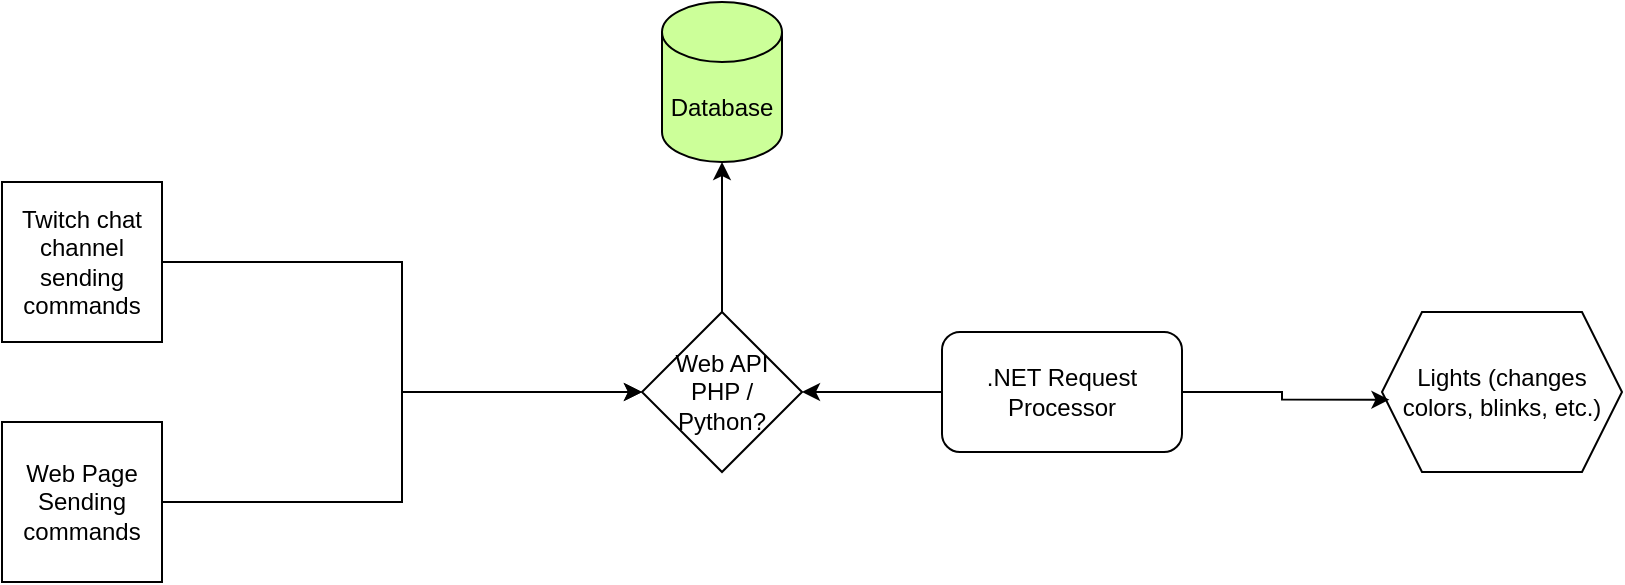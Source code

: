 <mxfile version="16.0.2" type="device"><diagram id="ozMf0sGtDxzsznlPEMvT" name="Page-1"><mxGraphModel dx="1178" dy="700" grid="1" gridSize="10" guides="1" tooltips="1" connect="1" arrows="1" fold="1" page="1" pageScale="1" pageWidth="1100" pageHeight="850" math="0" shadow="0"><root><mxCell id="0"/><mxCell id="1" parent="0"/><mxCell id="EzQLHM80oU6yWuCcW-1o-1" value="Lights (changes colors, blinks, etc.)" style="shape=hexagon;perimeter=hexagonPerimeter2;whiteSpace=wrap;html=1;fixedSize=1;" vertex="1" parent="1"><mxGeometry x="840" y="345" width="120" height="80" as="geometry"/></mxCell><mxCell id="EzQLHM80oU6yWuCcW-1o-10" style="edgeStyle=orthogonalEdgeStyle;rounded=0;orthogonalLoop=1;jettySize=auto;html=1;entryX=0;entryY=0.5;entryDx=0;entryDy=0;" edge="1" parent="1" source="EzQLHM80oU6yWuCcW-1o-2" target="EzQLHM80oU6yWuCcW-1o-6"><mxGeometry relative="1" as="geometry"/></mxCell><mxCell id="EzQLHM80oU6yWuCcW-1o-2" value="Web Page&lt;br&gt;Sending commands" style="whiteSpace=wrap;html=1;aspect=fixed;" vertex="1" parent="1"><mxGeometry x="150" y="400" width="80" height="80" as="geometry"/></mxCell><mxCell id="EzQLHM80oU6yWuCcW-1o-9" style="edgeStyle=orthogonalEdgeStyle;rounded=0;orthogonalLoop=1;jettySize=auto;html=1;entryX=0;entryY=0.5;entryDx=0;entryDy=0;" edge="1" parent="1" source="EzQLHM80oU6yWuCcW-1o-3" target="EzQLHM80oU6yWuCcW-1o-6"><mxGeometry relative="1" as="geometry"/></mxCell><mxCell id="EzQLHM80oU6yWuCcW-1o-3" value="Twitch chat channel sending commands" style="whiteSpace=wrap;html=1;aspect=fixed;" vertex="1" parent="1"><mxGeometry x="150" y="280" width="80" height="80" as="geometry"/></mxCell><mxCell id="EzQLHM80oU6yWuCcW-1o-5" value="Database" style="shape=cylinder3;whiteSpace=wrap;html=1;boundedLbl=1;backgroundOutline=1;size=15;fillColor=#CCFF99;" vertex="1" parent="1"><mxGeometry x="480" y="190" width="60" height="80" as="geometry"/></mxCell><mxCell id="EzQLHM80oU6yWuCcW-1o-8" style="edgeStyle=orthogonalEdgeStyle;rounded=0;orthogonalLoop=1;jettySize=auto;html=1;" edge="1" parent="1" source="EzQLHM80oU6yWuCcW-1o-6" target="EzQLHM80oU6yWuCcW-1o-5"><mxGeometry relative="1" as="geometry"/></mxCell><mxCell id="EzQLHM80oU6yWuCcW-1o-6" value="Web API&lt;br&gt;PHP / Python?" style="rhombus;whiteSpace=wrap;html=1;" vertex="1" parent="1"><mxGeometry x="470" y="345" width="80" height="80" as="geometry"/></mxCell><mxCell id="EzQLHM80oU6yWuCcW-1o-12" style="edgeStyle=orthogonalEdgeStyle;rounded=0;orthogonalLoop=1;jettySize=auto;html=1;entryX=0.031;entryY=0.548;entryDx=0;entryDy=0;entryPerimeter=0;" edge="1" parent="1" source="EzQLHM80oU6yWuCcW-1o-11" target="EzQLHM80oU6yWuCcW-1o-1"><mxGeometry relative="1" as="geometry"/></mxCell><mxCell id="EzQLHM80oU6yWuCcW-1o-13" style="edgeStyle=orthogonalEdgeStyle;rounded=0;orthogonalLoop=1;jettySize=auto;html=1;entryX=1;entryY=0.5;entryDx=0;entryDy=0;" edge="1" parent="1" source="EzQLHM80oU6yWuCcW-1o-11" target="EzQLHM80oU6yWuCcW-1o-6"><mxGeometry relative="1" as="geometry"/></mxCell><mxCell id="EzQLHM80oU6yWuCcW-1o-11" value=".NET Request Processor" style="rounded=1;whiteSpace=wrap;html=1;" vertex="1" parent="1"><mxGeometry x="620" y="355" width="120" height="60" as="geometry"/></mxCell></root></mxGraphModel></diagram></mxfile>